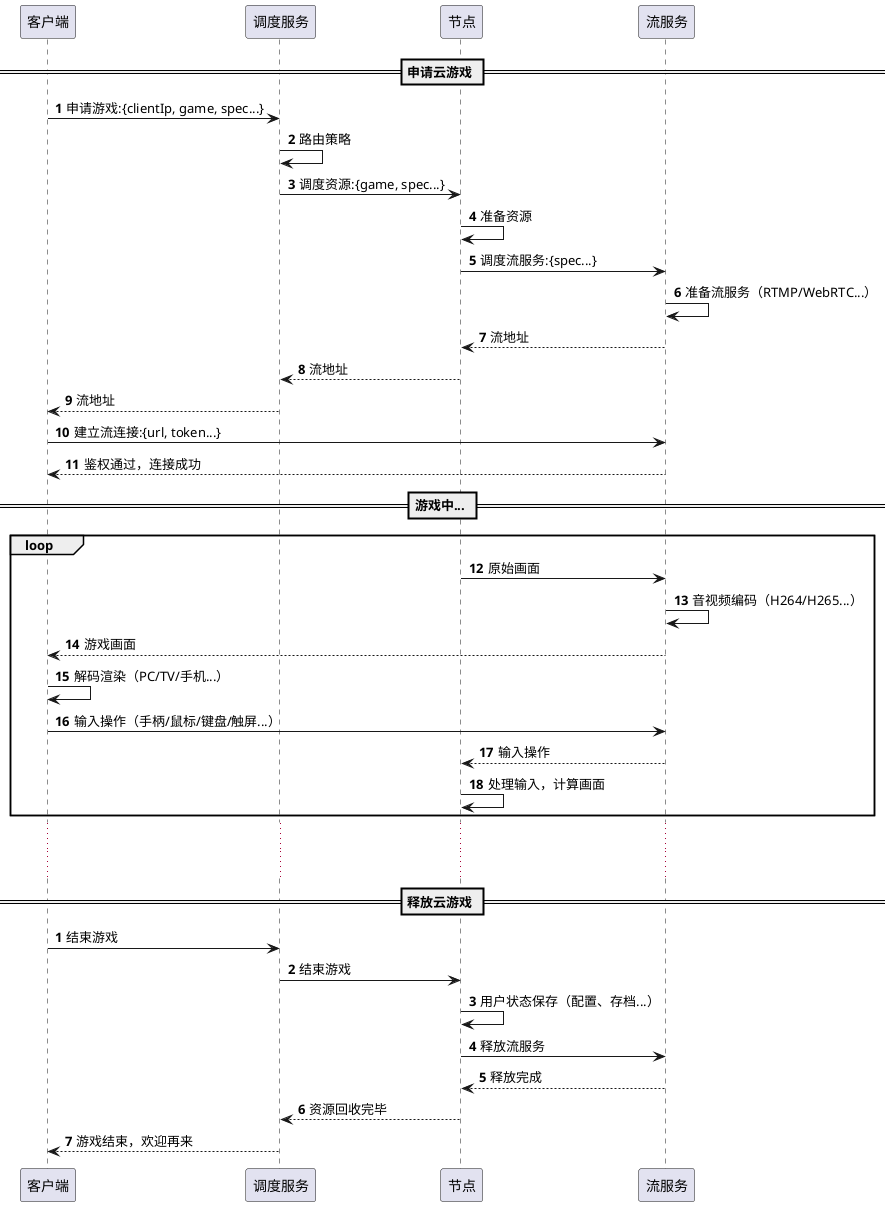@startuml
participant 客户端 as client order 10
participant 调度服务 as server  order 10
participant 节点 as edge order 10
participant 流服务 as streaming order 10

== 申请云游戏 ==
autonumber 1
client -> server: 申请游戏:{clientIp, game, spec...}
server -> server: 路由策略
server -> edge: 调度资源:{game, spec...}
edge -> edge: 准备资源
edge -> streaming: 调度流服务:{spec...}
streaming -> streaming: 准备流服务（RTMP/WebRTC...）
streaming --> edge: 流地址
edge --> server: 流地址
server --> client: 流地址
client -> streaming: 建立流连接:{url, token...}
streaming --> client: 鉴权通过，连接成功

== 游戏中... ==
loop
edge -> streaming: 原始画面
streaming -> streaming: 音视频编码（H264/H265...）
streaming --> client: 游戏画面
client -> client: 解码渲染（PC/TV/手机...）
client -> streaming: 输入操作（手柄/鼠标/键盘/触屏...）
streaming --> edge: 输入操作
edge -> edge: 处理输入，计算画面
end
...
...

== 释放云游戏 ==
autonumber 1
client -> server: 结束游戏
server -> edge: 结束游戏
edge -> edge: 用户状态保存（配置、存档...）
edge -> streaming: 释放流服务
streaming --> edge: 释放完成
edge --> server: 资源回收完毕
server --> client: 游戏结束，欢迎再来

@enduml